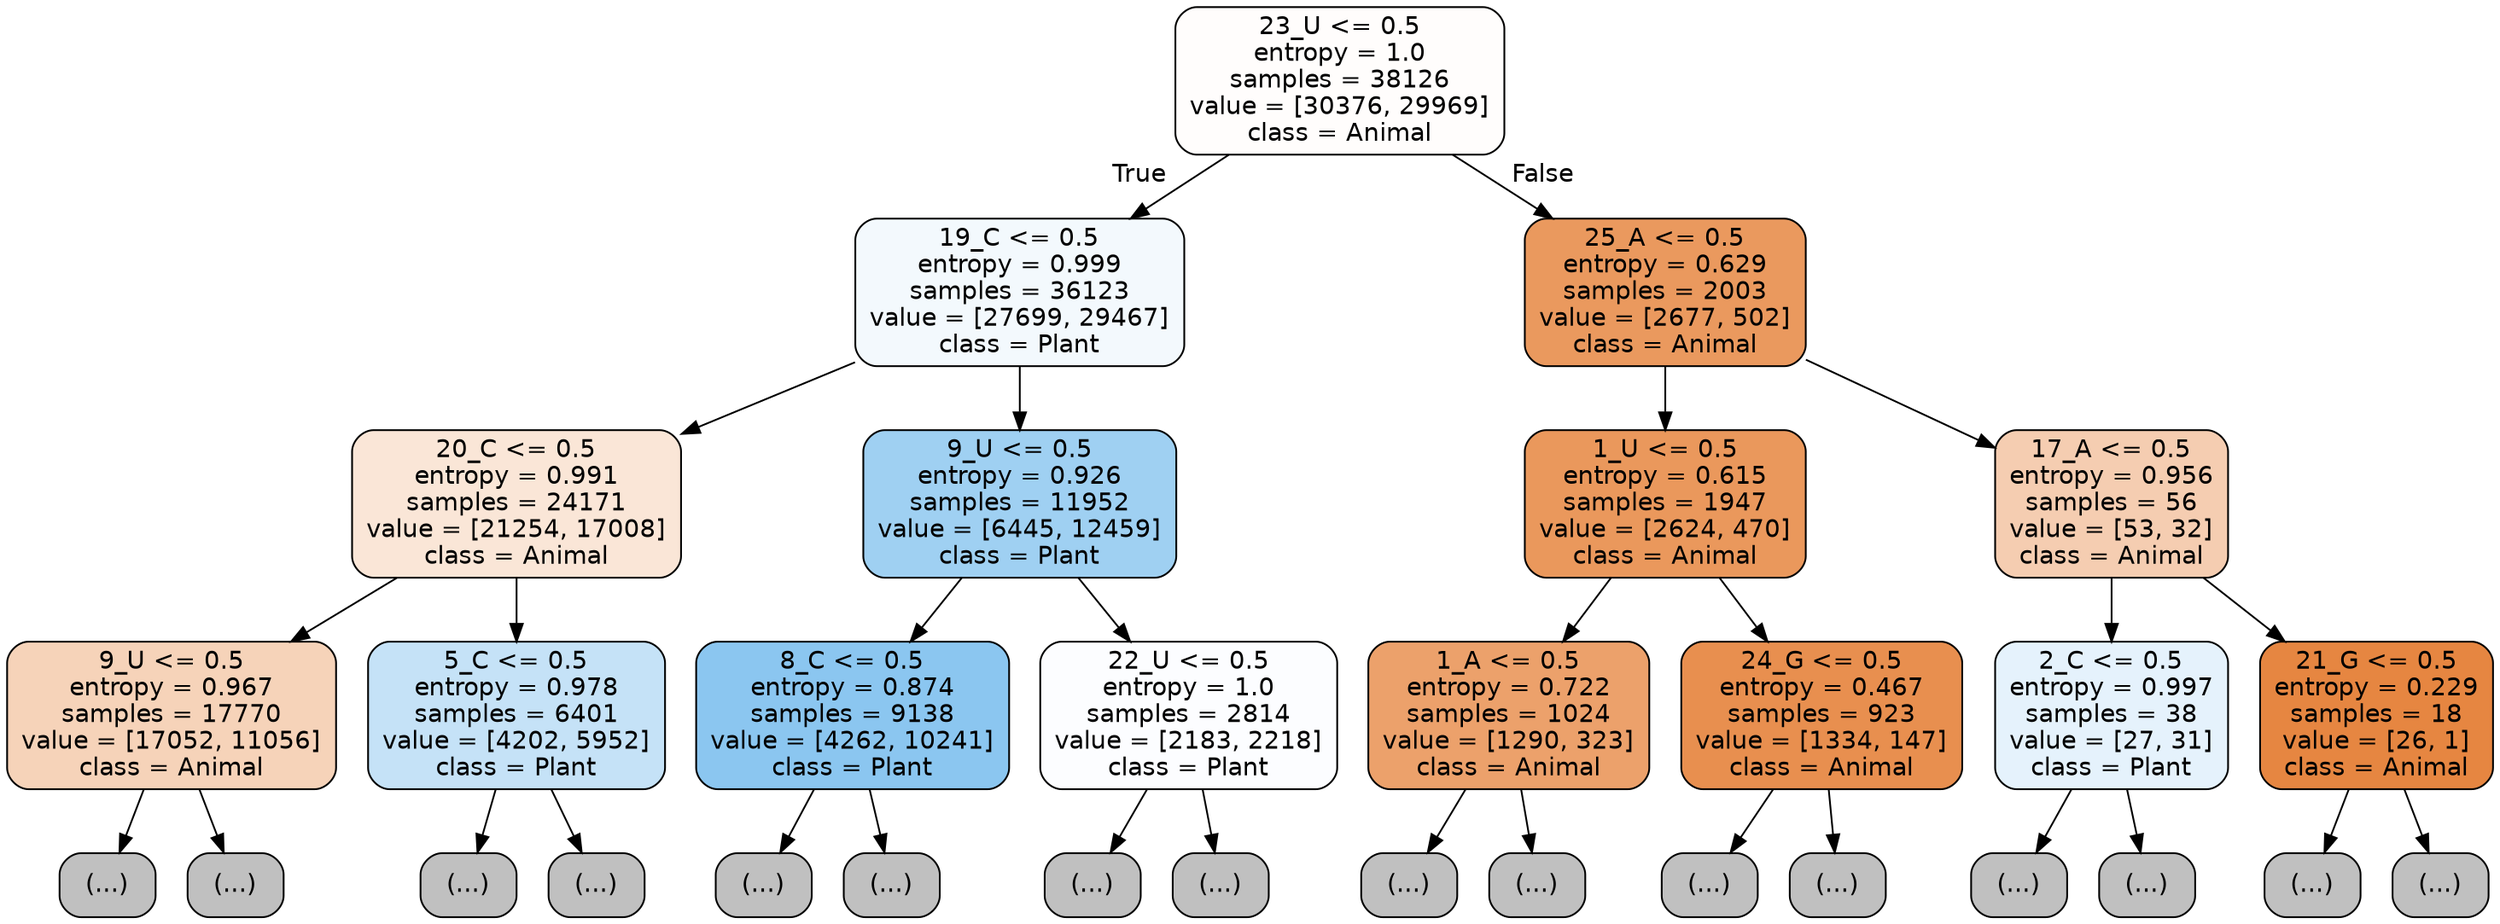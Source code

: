 digraph Tree {
node [shape=box, style="filled, rounded", color="black", fontname="helvetica"] ;
edge [fontname="helvetica"] ;
0 [label="23_U <= 0.5\nentropy = 1.0\nsamples = 38126\nvalue = [30376, 29969]\nclass = Animal", fillcolor="#fffdfc"] ;
1 [label="19_C <= 0.5\nentropy = 0.999\nsamples = 36123\nvalue = [27699, 29467]\nclass = Plant", fillcolor="#f3f9fd"] ;
0 -> 1 [labeldistance=2.5, labelangle=45, headlabel="True"] ;
2 [label="20_C <= 0.5\nentropy = 0.991\nsamples = 24171\nvalue = [21254, 17008]\nclass = Animal", fillcolor="#fae6d7"] ;
1 -> 2 ;
3 [label="9_U <= 0.5\nentropy = 0.967\nsamples = 17770\nvalue = [17052, 11056]\nclass = Animal", fillcolor="#f6d3b9"] ;
2 -> 3 ;
4 [label="(...)", fillcolor="#C0C0C0"] ;
3 -> 4 ;
6585 [label="(...)", fillcolor="#C0C0C0"] ;
3 -> 6585 ;
9340 [label="5_C <= 0.5\nentropy = 0.978\nsamples = 6401\nvalue = [4202, 5952]\nclass = Plant", fillcolor="#c5e2f7"] ;
2 -> 9340 ;
9341 [label="(...)", fillcolor="#C0C0C0"] ;
9340 -> 9341 ;
11520 [label="(...)", fillcolor="#C0C0C0"] ;
9340 -> 11520 ;
12163 [label="9_U <= 0.5\nentropy = 0.926\nsamples = 11952\nvalue = [6445, 12459]\nclass = Plant", fillcolor="#9fd0f2"] ;
1 -> 12163 ;
12164 [label="8_C <= 0.5\nentropy = 0.874\nsamples = 9138\nvalue = [4262, 10241]\nclass = Plant", fillcolor="#8bc6f0"] ;
12163 -> 12164 ;
12165 [label="(...)", fillcolor="#C0C0C0"] ;
12164 -> 12165 ;
14410 [label="(...)", fillcolor="#C0C0C0"] ;
12164 -> 14410 ;
15001 [label="22_U <= 0.5\nentropy = 1.0\nsamples = 2814\nvalue = [2183, 2218]\nclass = Plant", fillcolor="#fcfdff"] ;
12163 -> 15001 ;
15002 [label="(...)", fillcolor="#C0C0C0"] ;
15001 -> 15002 ;
15989 [label="(...)", fillcolor="#C0C0C0"] ;
15001 -> 15989 ;
16116 [label="25_A <= 0.5\nentropy = 0.629\nsamples = 2003\nvalue = [2677, 502]\nclass = Animal", fillcolor="#ea995e"] ;
0 -> 16116 [labeldistance=2.5, labelangle=-45, headlabel="False"] ;
16117 [label="1_U <= 0.5\nentropy = 0.615\nsamples = 1947\nvalue = [2624, 470]\nclass = Animal", fillcolor="#ea985c"] ;
16116 -> 16117 ;
16118 [label="1_A <= 0.5\nentropy = 0.722\nsamples = 1024\nvalue = [1290, 323]\nclass = Animal", fillcolor="#eca16b"] ;
16117 -> 16118 ;
16119 [label="(...)", fillcolor="#C0C0C0"] ;
16118 -> 16119 ;
16350 [label="(...)", fillcolor="#C0C0C0"] ;
16118 -> 16350 ;
16569 [label="24_G <= 0.5\nentropy = 0.467\nsamples = 923\nvalue = [1334, 147]\nclass = Animal", fillcolor="#e88f4f"] ;
16117 -> 16569 ;
16570 [label="(...)", fillcolor="#C0C0C0"] ;
16569 -> 16570 ;
16775 [label="(...)", fillcolor="#C0C0C0"] ;
16569 -> 16775 ;
16830 [label="17_A <= 0.5\nentropy = 0.956\nsamples = 56\nvalue = [53, 32]\nclass = Animal", fillcolor="#f5cdb1"] ;
16116 -> 16830 ;
16831 [label="2_C <= 0.5\nentropy = 0.997\nsamples = 38\nvalue = [27, 31]\nclass = Plant", fillcolor="#e5f2fc"] ;
16830 -> 16831 ;
16832 [label="(...)", fillcolor="#C0C0C0"] ;
16831 -> 16832 ;
16845 [label="(...)", fillcolor="#C0C0C0"] ;
16831 -> 16845 ;
16850 [label="21_G <= 0.5\nentropy = 0.229\nsamples = 18\nvalue = [26, 1]\nclass = Animal", fillcolor="#e68641"] ;
16830 -> 16850 ;
16851 [label="(...)", fillcolor="#C0C0C0"] ;
16850 -> 16851 ;
16852 [label="(...)", fillcolor="#C0C0C0"] ;
16850 -> 16852 ;
}
